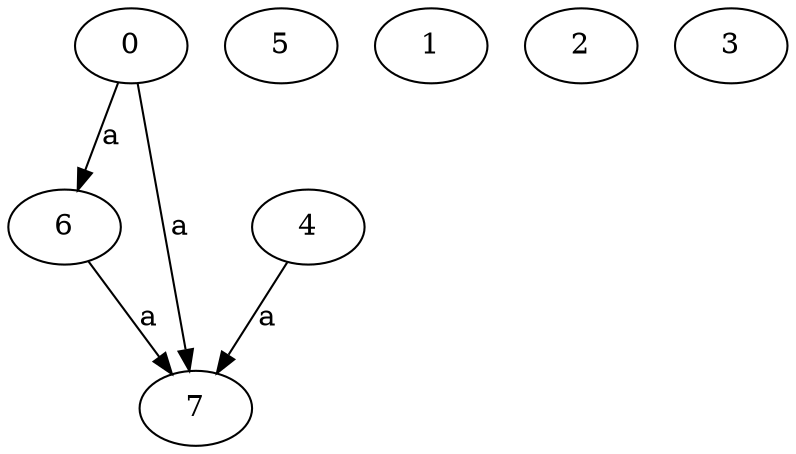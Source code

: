 strict digraph  {
0;
5;
1;
6;
2;
7;
3;
4;
0 -> 6  [label=a];
0 -> 7  [label=a];
6 -> 7  [label=a];
4 -> 7  [label=a];
}
